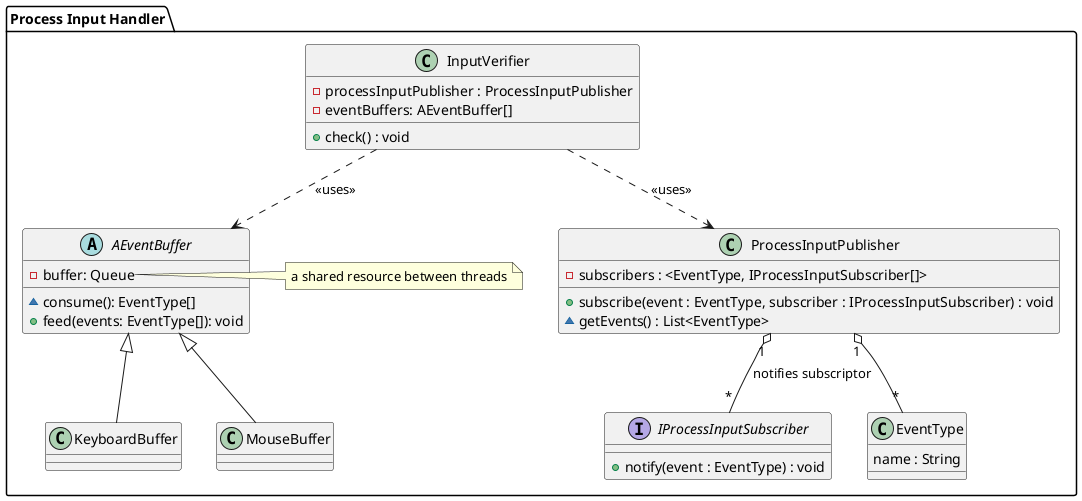 @startuml
package "Process Input Handler" {
!startsub INTERFACE
  interface IProcessInputSubscriber {
    +notify(event : EventType) : void
  }

  class EventType {
    name : String
  }

  class ProcessInputPublisher {
    -subscribers : <EventType, IProcessInputSubscriber[]>

    +subscribe(event : EventType, subscriber : IProcessInputSubscriber) : void
    ~getEvents() : List<EventType>
  }
  ProcessInputPublisher "1" o-- "*" EventType
  ProcessInputPublisher "1" o-- "*" IProcessInputSubscriber : notifies subscriptor
!endsub

  class InputVerifier {
    -processInputPublisher : ProcessInputPublisher
    -eventBuffers: AEventBuffer[]

    +check() : void
  }
  InputVerifier ..> ProcessInputPublisher: <<uses>>
  InputVerifier ..> AEventBuffer: <<uses>>

  abstract class AEventBuffer {
      -buffer: Queue
      ~consume(): EventType[]
      +feed(events: EventType[]): void
  }
  note right of AEventBuffer::buffer
    a shared resource between threads
  end note
  AEventBuffer <|-- KeyboardBuffer
  AEventBuffer <|-- MouseBuffer
}
@enduml

